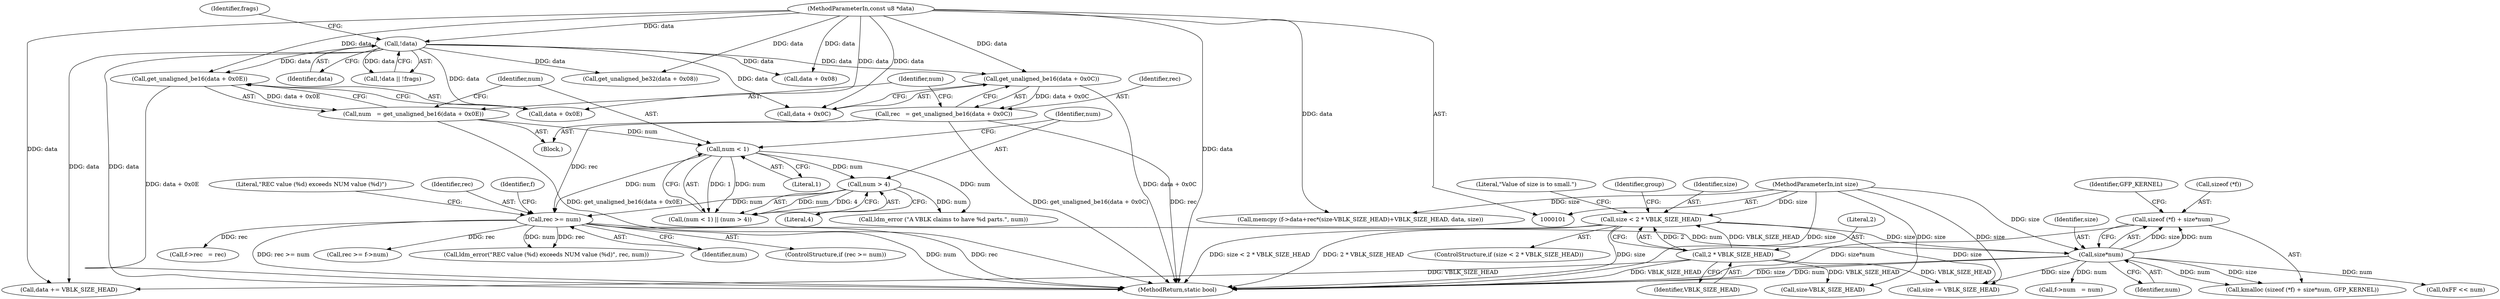digraph "0_linux_cae13fe4cc3f24820ffb990c09110626837e85d4@API" {
"1000182" [label="(Call,sizeof (*f) + size*num)"];
"1000186" [label="(Call,size*num)"];
"1000118" [label="(Call,size < 2 * VBLK_SIZE_HEAD)"];
"1000103" [label="(MethodParameterIn,int size)"];
"1000120" [label="(Call,2 * VBLK_SIZE_HEAD)"];
"1000161" [label="(Call,rec >= num)"];
"1000134" [label="(Call,rec   = get_unaligned_be16(data + 0x0C))"];
"1000136" [label="(Call,get_unaligned_be16(data + 0x0C))"];
"1000102" [label="(MethodParameterIn,const u8 *data)"];
"1000113" [label="(Call,!data)"];
"1000151" [label="(Call,num > 4)"];
"1000148" [label="(Call,num < 1)"];
"1000140" [label="(Call,num   = get_unaligned_be16(data + 0x0E))"];
"1000142" [label="(Call,get_unaligned_be16(data + 0x0E))"];
"1000121" [label="(Literal,2)"];
"1000160" [label="(ControlStructure,if (rec >= num))"];
"1000208" [label="(Call,f->rec   = rec)"];
"1000153" [label="(Literal,4)"];
"1000228" [label="(Call,rec >= f->num)"];
"1000151" [label="(Call,num > 4)"];
"1000187" [label="(Identifier,size)"];
"1000282" [label="(Call,size-VBLK_SIZE_HEAD)"];
"1000148" [label="(Call,num < 1)"];
"1000147" [label="(Call,(num < 1) || (num > 4))"];
"1000183" [label="(Call,sizeof (*f))"];
"1000290" [label="(MethodReturn,static bool)"];
"1000114" [label="(Identifier,data)"];
"1000113" [label="(Call,!data)"];
"1000274" [label="(Call,memcpy (f->data+rec*(size-VBLK_SIZE_HEAD)+VBLK_SIZE_HEAD, data, size))"];
"1000130" [label="(Call,get_unaligned_be32(data + 0x08))"];
"1000103" [label="(MethodParameterIn,int size)"];
"1000268" [label="(Call,data += VBLK_SIZE_HEAD)"];
"1000105" [label="(Block,)"];
"1000112" [label="(Call,!data || !frags)"];
"1000140" [label="(Call,num   = get_unaligned_be16(data + 0x0E))"];
"1000162" [label="(Identifier,rec)"];
"1000271" [label="(Call,size -= VBLK_SIZE_HEAD)"];
"1000129" [label="(Identifier,group)"];
"1000122" [label="(Identifier,VBLK_SIZE_HEAD)"];
"1000175" [label="(Identifier,f)"];
"1000131" [label="(Call,data + 0x08)"];
"1000161" [label="(Call,rec >= num)"];
"1000137" [label="(Call,data + 0x0C)"];
"1000118" [label="(Call,size < 2 * VBLK_SIZE_HEAD)"];
"1000135" [label="(Identifier,rec)"];
"1000150" [label="(Literal,1)"];
"1000102" [label="(MethodParameterIn,const u8 *data)"];
"1000136" [label="(Call,get_unaligned_be16(data + 0x0C))"];
"1000188" [label="(Identifier,num)"];
"1000181" [label="(Call,kmalloc (sizeof (*f) + size*num, GFP_KERNEL))"];
"1000119" [label="(Identifier,size)"];
"1000149" [label="(Identifier,num)"];
"1000120" [label="(Call,2 * VBLK_SIZE_HEAD)"];
"1000142" [label="(Call,get_unaligned_be16(data + 0x0E))"];
"1000117" [label="(ControlStructure,if (size < 2 * VBLK_SIZE_HEAD))"];
"1000217" [label="(Call,0xFF << num)"];
"1000163" [label="(Identifier,num)"];
"1000155" [label="(Call,ldm_error (\"A VBLK claims to have %d parts.\", num))"];
"1000182" [label="(Call,sizeof (*f) + size*num)"];
"1000203" [label="(Call,f->num   = num)"];
"1000166" [label="(Literal,\"REC value (%d) exceeds NUM value (%d)\")"];
"1000141" [label="(Identifier,num)"];
"1000152" [label="(Identifier,num)"];
"1000165" [label="(Call,ldm_error(\"REC value (%d) exceeds NUM value (%d)\", rec, num))"];
"1000189" [label="(Identifier,GFP_KERNEL)"];
"1000125" [label="(Literal,\"Value of size is to small.\")"];
"1000143" [label="(Call,data + 0x0E)"];
"1000186" [label="(Call,size*num)"];
"1000116" [label="(Identifier,frags)"];
"1000134" [label="(Call,rec   = get_unaligned_be16(data + 0x0C))"];
"1000182" -> "1000181"  [label="AST: "];
"1000182" -> "1000186"  [label="CFG: "];
"1000183" -> "1000182"  [label="AST: "];
"1000186" -> "1000182"  [label="AST: "];
"1000189" -> "1000182"  [label="CFG: "];
"1000182" -> "1000290"  [label="DDG: size*num"];
"1000186" -> "1000182"  [label="DDG: size"];
"1000186" -> "1000182"  [label="DDG: num"];
"1000186" -> "1000188"  [label="CFG: "];
"1000187" -> "1000186"  [label="AST: "];
"1000188" -> "1000186"  [label="AST: "];
"1000186" -> "1000290"  [label="DDG: num"];
"1000186" -> "1000290"  [label="DDG: size"];
"1000186" -> "1000181"  [label="DDG: size"];
"1000186" -> "1000181"  [label="DDG: num"];
"1000118" -> "1000186"  [label="DDG: size"];
"1000103" -> "1000186"  [label="DDG: size"];
"1000161" -> "1000186"  [label="DDG: num"];
"1000186" -> "1000203"  [label="DDG: num"];
"1000186" -> "1000217"  [label="DDG: num"];
"1000186" -> "1000271"  [label="DDG: size"];
"1000118" -> "1000117"  [label="AST: "];
"1000118" -> "1000120"  [label="CFG: "];
"1000119" -> "1000118"  [label="AST: "];
"1000120" -> "1000118"  [label="AST: "];
"1000125" -> "1000118"  [label="CFG: "];
"1000129" -> "1000118"  [label="CFG: "];
"1000118" -> "1000290"  [label="DDG: size < 2 * VBLK_SIZE_HEAD"];
"1000118" -> "1000290"  [label="DDG: size"];
"1000118" -> "1000290"  [label="DDG: 2 * VBLK_SIZE_HEAD"];
"1000103" -> "1000118"  [label="DDG: size"];
"1000120" -> "1000118"  [label="DDG: 2"];
"1000120" -> "1000118"  [label="DDG: VBLK_SIZE_HEAD"];
"1000118" -> "1000271"  [label="DDG: size"];
"1000103" -> "1000101"  [label="AST: "];
"1000103" -> "1000290"  [label="DDG: size"];
"1000103" -> "1000271"  [label="DDG: size"];
"1000103" -> "1000282"  [label="DDG: size"];
"1000103" -> "1000274"  [label="DDG: size"];
"1000120" -> "1000122"  [label="CFG: "];
"1000121" -> "1000120"  [label="AST: "];
"1000122" -> "1000120"  [label="AST: "];
"1000120" -> "1000290"  [label="DDG: VBLK_SIZE_HEAD"];
"1000120" -> "1000268"  [label="DDG: VBLK_SIZE_HEAD"];
"1000120" -> "1000271"  [label="DDG: VBLK_SIZE_HEAD"];
"1000120" -> "1000282"  [label="DDG: VBLK_SIZE_HEAD"];
"1000161" -> "1000160"  [label="AST: "];
"1000161" -> "1000163"  [label="CFG: "];
"1000162" -> "1000161"  [label="AST: "];
"1000163" -> "1000161"  [label="AST: "];
"1000166" -> "1000161"  [label="CFG: "];
"1000175" -> "1000161"  [label="CFG: "];
"1000161" -> "1000290"  [label="DDG: num"];
"1000161" -> "1000290"  [label="DDG: rec"];
"1000161" -> "1000290"  [label="DDG: rec >= num"];
"1000134" -> "1000161"  [label="DDG: rec"];
"1000151" -> "1000161"  [label="DDG: num"];
"1000148" -> "1000161"  [label="DDG: num"];
"1000161" -> "1000165"  [label="DDG: rec"];
"1000161" -> "1000165"  [label="DDG: num"];
"1000161" -> "1000208"  [label="DDG: rec"];
"1000161" -> "1000228"  [label="DDG: rec"];
"1000134" -> "1000105"  [label="AST: "];
"1000134" -> "1000136"  [label="CFG: "];
"1000135" -> "1000134"  [label="AST: "];
"1000136" -> "1000134"  [label="AST: "];
"1000141" -> "1000134"  [label="CFG: "];
"1000134" -> "1000290"  [label="DDG: rec"];
"1000134" -> "1000290"  [label="DDG: get_unaligned_be16(data + 0x0C)"];
"1000136" -> "1000134"  [label="DDG: data + 0x0C"];
"1000136" -> "1000137"  [label="CFG: "];
"1000137" -> "1000136"  [label="AST: "];
"1000136" -> "1000290"  [label="DDG: data + 0x0C"];
"1000102" -> "1000136"  [label="DDG: data"];
"1000113" -> "1000136"  [label="DDG: data"];
"1000102" -> "1000101"  [label="AST: "];
"1000102" -> "1000290"  [label="DDG: data"];
"1000102" -> "1000113"  [label="DDG: data"];
"1000102" -> "1000130"  [label="DDG: data"];
"1000102" -> "1000131"  [label="DDG: data"];
"1000102" -> "1000137"  [label="DDG: data"];
"1000102" -> "1000142"  [label="DDG: data"];
"1000102" -> "1000143"  [label="DDG: data"];
"1000102" -> "1000268"  [label="DDG: data"];
"1000102" -> "1000274"  [label="DDG: data"];
"1000113" -> "1000112"  [label="AST: "];
"1000113" -> "1000114"  [label="CFG: "];
"1000114" -> "1000113"  [label="AST: "];
"1000116" -> "1000113"  [label="CFG: "];
"1000112" -> "1000113"  [label="CFG: "];
"1000113" -> "1000290"  [label="DDG: data"];
"1000113" -> "1000112"  [label="DDG: data"];
"1000113" -> "1000130"  [label="DDG: data"];
"1000113" -> "1000131"  [label="DDG: data"];
"1000113" -> "1000137"  [label="DDG: data"];
"1000113" -> "1000142"  [label="DDG: data"];
"1000113" -> "1000143"  [label="DDG: data"];
"1000113" -> "1000268"  [label="DDG: data"];
"1000151" -> "1000147"  [label="AST: "];
"1000151" -> "1000153"  [label="CFG: "];
"1000152" -> "1000151"  [label="AST: "];
"1000153" -> "1000151"  [label="AST: "];
"1000147" -> "1000151"  [label="CFG: "];
"1000151" -> "1000147"  [label="DDG: num"];
"1000151" -> "1000147"  [label="DDG: 4"];
"1000148" -> "1000151"  [label="DDG: num"];
"1000151" -> "1000155"  [label="DDG: num"];
"1000148" -> "1000147"  [label="AST: "];
"1000148" -> "1000150"  [label="CFG: "];
"1000149" -> "1000148"  [label="AST: "];
"1000150" -> "1000148"  [label="AST: "];
"1000152" -> "1000148"  [label="CFG: "];
"1000147" -> "1000148"  [label="CFG: "];
"1000148" -> "1000147"  [label="DDG: num"];
"1000148" -> "1000147"  [label="DDG: 1"];
"1000140" -> "1000148"  [label="DDG: num"];
"1000148" -> "1000155"  [label="DDG: num"];
"1000140" -> "1000105"  [label="AST: "];
"1000140" -> "1000142"  [label="CFG: "];
"1000141" -> "1000140"  [label="AST: "];
"1000142" -> "1000140"  [label="AST: "];
"1000149" -> "1000140"  [label="CFG: "];
"1000140" -> "1000290"  [label="DDG: get_unaligned_be16(data + 0x0E)"];
"1000142" -> "1000140"  [label="DDG: data + 0x0E"];
"1000142" -> "1000143"  [label="CFG: "];
"1000143" -> "1000142"  [label="AST: "];
"1000142" -> "1000290"  [label="DDG: data + 0x0E"];
}
